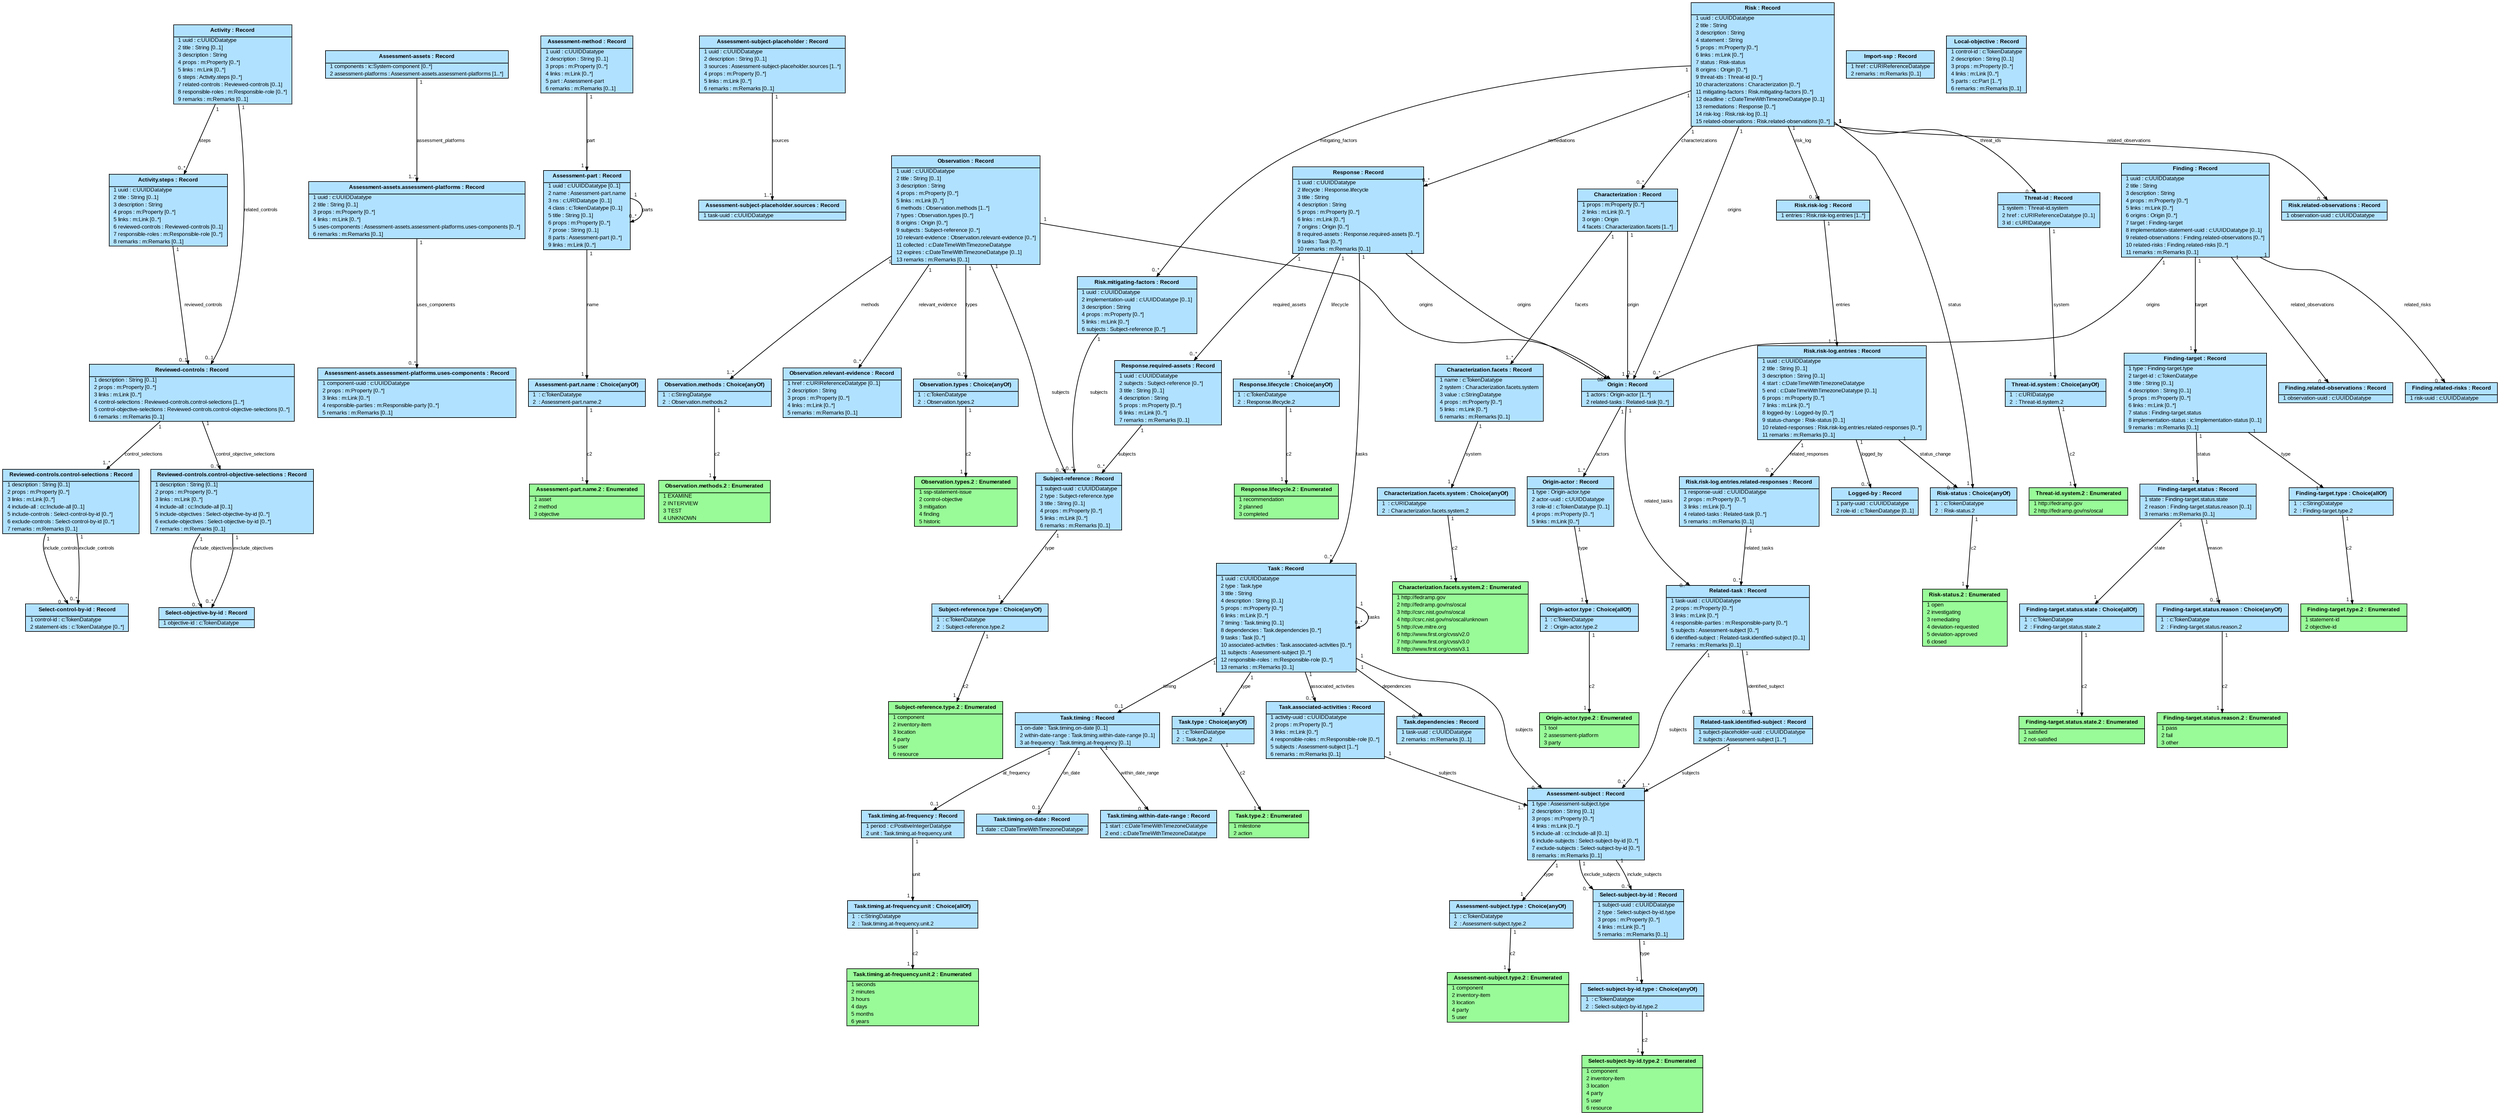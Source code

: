 # package: http://csrc.nist.gov/ns/oscal/1.1.2/oscal-assessment-common
# roots: ['Activity', 'Assessment-assets', 'Assessment-method', 'Assessment-subject-placeholder', 'Finding', 'Import-ssp', 'Local-objective', 'Observation', 'Risk']
# namespaces: [['cc', 'http://csrc.nist.gov/ns/oscal/1.1.2/oscal-control-common'], ['c', 'http://csrc.nist.gov/ns/oscal/1.1.2/oscal-common'], ['ic', 'http://csrc.nist.gov/ns/oscal/1.1.2/oscal-implementation-common'], ['m', 'http://csrc.nist.gov/ns/oscal/1.1.2/oscal-metadata']]
# config: {'$MaxString': 1000, '$Sys': '.', '$TypeName': '^[$A-Z][-.$A-Za-z0-9]{0,96}$', '$FieldName': '^[$a-z][-_$A-Za-z0-9]{0,63}$'}

digraph G {
  graph [fontname=Arial, fontsize=12];
  node [fontname=Arial, fontsize=8, shape=plain, style=filled, fillcolor=lightskyblue1];
  edge [fontname=Arial, fontsize=7, arrowsize=0.5, labelangle=45.0, labeldistance=0.9];
  bgcolor="transparent";

n0 [label=<<table cellborder="0" cellpadding="1" cellspacing="0">
<tr><td cellpadding="4"><b>  Activity : Record  </b></td></tr><hr/>
  <tr><td align="left">  1 uuid : c:UUIDDatatype  </td></tr>
  <tr><td align="left">  2 title : String [0..1]  </td></tr>
  <tr><td align="left">  3 description : String  </td></tr>
  <tr><td align="left">  4 props : m:Property [0..*]  </td></tr>
  <tr><td align="left">  5 links : m:Link [0..*]  </td></tr>
  <tr><td align="left">  6 steps : Activity.steps [0..*]  </td></tr>
  <tr><td align="left">  7 related-controls : Reviewed-controls [0..1]  </td></tr>
  <tr><td align="left">  8 responsible-roles : m:Responsible-role [0..*]  </td></tr>
  <tr><td align="left">  9 remarks : m:Remarks [0..1]  </td></tr>
</table>>]

n1 [label=<<table cellborder="0" cellpadding="1" cellspacing="0">
<tr><td cellpadding="4"><b>  Activity.steps : Record  </b></td></tr><hr/>
  <tr><td align="left">  1 uuid : c:UUIDDatatype  </td></tr>
  <tr><td align="left">  2 title : String [0..1]  </td></tr>
  <tr><td align="left">  3 description : String  </td></tr>
  <tr><td align="left">  4 props : m:Property [0..*]  </td></tr>
  <tr><td align="left">  5 links : m:Link [0..*]  </td></tr>
  <tr><td align="left">  6 reviewed-controls : Reviewed-controls [0..1]  </td></tr>
  <tr><td align="left">  7 responsible-roles : m:Responsible-role [0..*]  </td></tr>
  <tr><td align="left">  8 remarks : m:Remarks [0..1]  </td></tr>
</table>>]

n2 [label=<<table cellborder="0" cellpadding="1" cellspacing="0">
<tr><td cellpadding="4"><b>  Reviewed-controls : Record  </b></td></tr><hr/>
  <tr><td align="left">  1 description : String [0..1]  </td></tr>
  <tr><td align="left">  2 props : m:Property [0..*]  </td></tr>
  <tr><td align="left">  3 links : m:Link [0..*]  </td></tr>
  <tr><td align="left">  4 control-selections : Reviewed-controls.control-selections [1..*]  </td></tr>
  <tr><td align="left">  5 control-objective-selections : Reviewed-controls.control-objective-selections [0..*]  </td></tr>
  <tr><td align="left">  6 remarks : m:Remarks [0..1]  </td></tr>
</table>>]

n3 [label=<<table cellborder="0" cellpadding="1" cellspacing="0">
<tr><td cellpadding="4"><b>  Reviewed-controls.control-selections : Record  </b></td></tr><hr/>
  <tr><td align="left">  1 description : String [0..1]  </td></tr>
  <tr><td align="left">  2 props : m:Property [0..*]  </td></tr>
  <tr><td align="left">  3 links : m:Link [0..*]  </td></tr>
  <tr><td align="left">  4 include-all : cc:Include-all [0..1]  </td></tr>
  <tr><td align="left">  5 include-controls : Select-control-by-id [0..*]  </td></tr>
  <tr><td align="left">  6 exclude-controls : Select-control-by-id [0..*]  </td></tr>
  <tr><td align="left">  7 remarks : m:Remarks [0..1]  </td></tr>
</table>>]

n4 [label=<<table cellborder="0" cellpadding="1" cellspacing="0">
<tr><td cellpadding="4"><b>  Select-control-by-id : Record  </b></td></tr><hr/>
  <tr><td align="left">  1 control-id : c:TokenDatatype  </td></tr>
  <tr><td align="left">  2 statement-ids : c:TokenDatatype [0..*]  </td></tr>
</table>>]

n5 [label=<<table cellborder="0" cellpadding="1" cellspacing="0">
<tr><td cellpadding="4"><b>  Reviewed-controls.control-objective-selections : Record  </b></td></tr><hr/>
  <tr><td align="left">  1 description : String [0..1]  </td></tr>
  <tr><td align="left">  2 props : m:Property [0..*]  </td></tr>
  <tr><td align="left">  3 links : m:Link [0..*]  </td></tr>
  <tr><td align="left">  4 include-all : cc:Include-all [0..1]  </td></tr>
  <tr><td align="left">  5 include-objectives : Select-objective-by-id [0..*]  </td></tr>
  <tr><td align="left">  6 exclude-objectives : Select-objective-by-id [0..*]  </td></tr>
  <tr><td align="left">  7 remarks : m:Remarks [0..1]  </td></tr>
</table>>]

n6 [label=<<table cellborder="0" cellpadding="1" cellspacing="0">
<tr><td cellpadding="4"><b>  Select-objective-by-id : Record  </b></td></tr><hr/>
  <tr><td align="left">  1 objective-id : c:TokenDatatype  </td></tr>
</table>>]

n7 [label=<<table cellborder="0" cellpadding="1" cellspacing="0">
<tr><td cellpadding="4"><b>  Assessment-assets : Record  </b></td></tr><hr/>
  <tr><td align="left">  1 components : ic:System-component [0..*]  </td></tr>
  <tr><td align="left">  2 assessment-platforms : Assessment-assets.assessment-platforms [1..*]  </td></tr>
</table>>]

n8 [label=<<table cellborder="0" cellpadding="1" cellspacing="0">
<tr><td cellpadding="4"><b>  Assessment-assets.assessment-platforms : Record  </b></td></tr><hr/>
  <tr><td align="left">  1 uuid : c:UUIDDatatype  </td></tr>
  <tr><td align="left">  2 title : String [0..1]  </td></tr>
  <tr><td align="left">  3 props : m:Property [0..*]  </td></tr>
  <tr><td align="left">  4 links : m:Link [0..*]  </td></tr>
  <tr><td align="left">  5 uses-components : Assessment-assets.assessment-platforms.uses-components [0..*]  </td></tr>
  <tr><td align="left">  6 remarks : m:Remarks [0..1]  </td></tr>
</table>>]

n9 [label=<<table cellborder="0" cellpadding="1" cellspacing="0">
<tr><td cellpadding="4"><b>  Assessment-assets.assessment-platforms.uses-components : Record  </b></td></tr><hr/>
  <tr><td align="left">  1 component-uuid : c:UUIDDatatype  </td></tr>
  <tr><td align="left">  2 props : m:Property [0..*]  </td></tr>
  <tr><td align="left">  3 links : m:Link [0..*]  </td></tr>
  <tr><td align="left">  4 responsible-parties : m:Responsible-party [0..*]  </td></tr>
  <tr><td align="left">  5 remarks : m:Remarks [0..1]  </td></tr>
</table>>]

n10 [label=<<table cellborder="0" cellpadding="1" cellspacing="0">
<tr><td cellpadding="4"><b>  Assessment-method : Record  </b></td></tr><hr/>
  <tr><td align="left">  1 uuid : c:UUIDDatatype  </td></tr>
  <tr><td align="left">  2 description : String [0..1]  </td></tr>
  <tr><td align="left">  3 props : m:Property [0..*]  </td></tr>
  <tr><td align="left">  4 links : m:Link [0..*]  </td></tr>
  <tr><td align="left">  5 part : Assessment-part  </td></tr>
  <tr><td align="left">  6 remarks : m:Remarks [0..1]  </td></tr>
</table>>]

n11 [label=<<table cellborder="0" cellpadding="1" cellspacing="0">
<tr><td cellpadding="4"><b>  Assessment-part : Record  </b></td></tr><hr/>
  <tr><td align="left">  1 uuid : c:UUIDDatatype [0..1]  </td></tr>
  <tr><td align="left">  2 name : Assessment-part.name  </td></tr>
  <tr><td align="left">  3 ns : c:URIDatatype [0..1]  </td></tr>
  <tr><td align="left">  4 class : c:TokenDatatype [0..1]  </td></tr>
  <tr><td align="left">  5 title : String [0..1]  </td></tr>
  <tr><td align="left">  6 props : m:Property [0..*]  </td></tr>
  <tr><td align="left">  7 prose : String [0..1]  </td></tr>
  <tr><td align="left">  8 parts : Assessment-part [0..*]  </td></tr>
  <tr><td align="left">  9 links : m:Link [0..*]  </td></tr>
</table>>]

n12 [label=<<table cellborder="0" cellpadding="1" cellspacing="0">
<tr><td cellpadding="4"><b>  Assessment-part.name : Choice(anyOf)  </b></td></tr><hr/>
  <tr><td align="left">  1  : c:TokenDatatype  </td></tr>
  <tr><td align="left">  2  : Assessment-part.name.2  </td></tr>
</table>>]

n13 [fillcolor=palegreen, label=<<table cellborder="0" cellpadding="1" cellspacing="0">
<tr><td cellpadding="4"><b>  Assessment-part.name.2 : Enumerated  </b></td></tr><hr/>
  <tr><td align="left">  1 asset  </td></tr>
  <tr><td align="left">  2 method  </td></tr>
  <tr><td align="left">  3 objective  </td></tr>
</table>>]

n14 [label=<<table cellborder="0" cellpadding="1" cellspacing="0">
<tr><td cellpadding="4"><b>  Assessment-subject-placeholder : Record  </b></td></tr><hr/>
  <tr><td align="left">  1 uuid : c:UUIDDatatype  </td></tr>
  <tr><td align="left">  2 description : String [0..1]  </td></tr>
  <tr><td align="left">  3 sources : Assessment-subject-placeholder.sources [1..*]  </td></tr>
  <tr><td align="left">  4 props : m:Property [0..*]  </td></tr>
  <tr><td align="left">  5 links : m:Link [0..*]  </td></tr>
  <tr><td align="left">  6 remarks : m:Remarks [0..1]  </td></tr>
</table>>]

n15 [label=<<table cellborder="0" cellpadding="1" cellspacing="0">
<tr><td cellpadding="4"><b>  Assessment-subject-placeholder.sources : Record  </b></td></tr><hr/>
  <tr><td align="left">  1 task-uuid : c:UUIDDatatype  </td></tr>
</table>>]

n16 [label=<<table cellborder="0" cellpadding="1" cellspacing="0">
<tr><td cellpadding="4"><b>  Finding : Record  </b></td></tr><hr/>
  <tr><td align="left">  1 uuid : c:UUIDDatatype  </td></tr>
  <tr><td align="left">  2 title : String  </td></tr>
  <tr><td align="left">  3 description : String  </td></tr>
  <tr><td align="left">  4 props : m:Property [0..*]  </td></tr>
  <tr><td align="left">  5 links : m:Link [0..*]  </td></tr>
  <tr><td align="left">  6 origins : Origin [0..*]  </td></tr>
  <tr><td align="left">  7 target : Finding-target  </td></tr>
  <tr><td align="left">  8 implementation-statement-uuid : c:UUIDDatatype [0..1]  </td></tr>
  <tr><td align="left">  9 related-observations : Finding.related-observations [0..*]  </td></tr>
  <tr><td align="left">  10 related-risks : Finding.related-risks [0..*]  </td></tr>
  <tr><td align="left">  11 remarks : m:Remarks [0..1]  </td></tr>
</table>>]

n17 [label=<<table cellborder="0" cellpadding="1" cellspacing="0">
<tr><td cellpadding="4"><b>  Origin : Record  </b></td></tr><hr/>
  <tr><td align="left">  1 actors : Origin-actor [1..*]  </td></tr>
  <tr><td align="left">  2 related-tasks : Related-task [0..*]  </td></tr>
</table>>]

n18 [label=<<table cellborder="0" cellpadding="1" cellspacing="0">
<tr><td cellpadding="4"><b>  Origin-actor : Record  </b></td></tr><hr/>
  <tr><td align="left">  1 type : Origin-actor.type  </td></tr>
  <tr><td align="left">  2 actor-uuid : c:UUIDDatatype  </td></tr>
  <tr><td align="left">  3 role-id : c:TokenDatatype [0..1]  </td></tr>
  <tr><td align="left">  4 props : m:Property [0..*]  </td></tr>
  <tr><td align="left">  5 links : m:Link [0..*]  </td></tr>
</table>>]

n19 [label=<<table cellborder="0" cellpadding="1" cellspacing="0">
<tr><td cellpadding="4"><b>  Origin-actor.type : Choice(allOf)  </b></td></tr><hr/>
  <tr><td align="left">  1  : c:TokenDatatype  </td></tr>
  <tr><td align="left">  2  : Origin-actor.type.2  </td></tr>
</table>>]

n20 [fillcolor=palegreen, label=<<table cellborder="0" cellpadding="1" cellspacing="0">
<tr><td cellpadding="4"><b>  Origin-actor.type.2 : Enumerated  </b></td></tr><hr/>
  <tr><td align="left">  1 tool  </td></tr>
  <tr><td align="left">  2 assessment-platform  </td></tr>
  <tr><td align="left">  3 party  </td></tr>
</table>>]

n21 [label=<<table cellborder="0" cellpadding="1" cellspacing="0">
<tr><td cellpadding="4"><b>  Related-task : Record  </b></td></tr><hr/>
  <tr><td align="left">  1 task-uuid : c:UUIDDatatype  </td></tr>
  <tr><td align="left">  2 props : m:Property [0..*]  </td></tr>
  <tr><td align="left">  3 links : m:Link [0..*]  </td></tr>
  <tr><td align="left">  4 responsible-parties : m:Responsible-party [0..*]  </td></tr>
  <tr><td align="left">  5 subjects : Assessment-subject [0..*]  </td></tr>
  <tr><td align="left">  6 identified-subject : Related-task.identified-subject [0..1]  </td></tr>
  <tr><td align="left">  7 remarks : m:Remarks [0..1]  </td></tr>
</table>>]

n22 [label=<<table cellborder="0" cellpadding="1" cellspacing="0">
<tr><td cellpadding="4"><b>  Assessment-subject : Record  </b></td></tr><hr/>
  <tr><td align="left">  1 type : Assessment-subject.type  </td></tr>
  <tr><td align="left">  2 description : String [0..1]  </td></tr>
  <tr><td align="left">  3 props : m:Property [0..*]  </td></tr>
  <tr><td align="left">  4 links : m:Link [0..*]  </td></tr>
  <tr><td align="left">  5 include-all : cc:Include-all [0..1]  </td></tr>
  <tr><td align="left">  6 include-subjects : Select-subject-by-id [0..*]  </td></tr>
  <tr><td align="left">  7 exclude-subjects : Select-subject-by-id [0..*]  </td></tr>
  <tr><td align="left">  8 remarks : m:Remarks [0..1]  </td></tr>
</table>>]

n23 [label=<<table cellborder="0" cellpadding="1" cellspacing="0">
<tr><td cellpadding="4"><b>  Assessment-subject.type : Choice(anyOf)  </b></td></tr><hr/>
  <tr><td align="left">  1  : c:TokenDatatype  </td></tr>
  <tr><td align="left">  2  : Assessment-subject.type.2  </td></tr>
</table>>]

n24 [fillcolor=palegreen, label=<<table cellborder="0" cellpadding="1" cellspacing="0">
<tr><td cellpadding="4"><b>  Assessment-subject.type.2 : Enumerated  </b></td></tr><hr/>
  <tr><td align="left">  1 component  </td></tr>
  <tr><td align="left">  2 inventory-item  </td></tr>
  <tr><td align="left">  3 location  </td></tr>
  <tr><td align="left">  4 party  </td></tr>
  <tr><td align="left">  5 user  </td></tr>
</table>>]

n25 [label=<<table cellborder="0" cellpadding="1" cellspacing="0">
<tr><td cellpadding="4"><b>  Select-subject-by-id : Record  </b></td></tr><hr/>
  <tr><td align="left">  1 subject-uuid : c:UUIDDatatype  </td></tr>
  <tr><td align="left">  2 type : Select-subject-by-id.type  </td></tr>
  <tr><td align="left">  3 props : m:Property [0..*]  </td></tr>
  <tr><td align="left">  4 links : m:Link [0..*]  </td></tr>
  <tr><td align="left">  5 remarks : m:Remarks [0..1]  </td></tr>
</table>>]

n26 [label=<<table cellborder="0" cellpadding="1" cellspacing="0">
<tr><td cellpadding="4"><b>  Select-subject-by-id.type : Choice(anyOf)  </b></td></tr><hr/>
  <tr><td align="left">  1  : c:TokenDatatype  </td></tr>
  <tr><td align="left">  2  : Select-subject-by-id.type.2  </td></tr>
</table>>]

n27 [fillcolor=palegreen, label=<<table cellborder="0" cellpadding="1" cellspacing="0">
<tr><td cellpadding="4"><b>  Select-subject-by-id.type.2 : Enumerated  </b></td></tr><hr/>
  <tr><td align="left">  1 component  </td></tr>
  <tr><td align="left">  2 inventory-item  </td></tr>
  <tr><td align="left">  3 location  </td></tr>
  <tr><td align="left">  4 party  </td></tr>
  <tr><td align="left">  5 user  </td></tr>
  <tr><td align="left">  6 resource  </td></tr>
</table>>]

n28 [label=<<table cellborder="0" cellpadding="1" cellspacing="0">
<tr><td cellpadding="4"><b>  Related-task.identified-subject : Record  </b></td></tr><hr/>
  <tr><td align="left">  1 subject-placeholder-uuid : c:UUIDDatatype  </td></tr>
  <tr><td align="left">  2 subjects : Assessment-subject [1..*]  </td></tr>
</table>>]

n29 [label=<<table cellborder="0" cellpadding="1" cellspacing="0">
<tr><td cellpadding="4"><b>  Finding-target : Record  </b></td></tr><hr/>
  <tr><td align="left">  1 type : Finding-target.type  </td></tr>
  <tr><td align="left">  2 target-id : c:TokenDatatype  </td></tr>
  <tr><td align="left">  3 title : String [0..1]  </td></tr>
  <tr><td align="left">  4 description : String [0..1]  </td></tr>
  <tr><td align="left">  5 props : m:Property [0..*]  </td></tr>
  <tr><td align="left">  6 links : m:Link [0..*]  </td></tr>
  <tr><td align="left">  7 status : Finding-target.status  </td></tr>
  <tr><td align="left">  8 implementation-status : ic:Implementation-status [0..1]  </td></tr>
  <tr><td align="left">  9 remarks : m:Remarks [0..1]  </td></tr>
</table>>]

n30 [label=<<table cellborder="0" cellpadding="1" cellspacing="0">
<tr><td cellpadding="4"><b>  Finding-target.type : Choice(allOf)  </b></td></tr><hr/>
  <tr><td align="left">  1  : c:StringDatatype  </td></tr>
  <tr><td align="left">  2  : Finding-target.type.2  </td></tr>
</table>>]

n31 [fillcolor=palegreen, label=<<table cellborder="0" cellpadding="1" cellspacing="0">
<tr><td cellpadding="4"><b>  Finding-target.type.2 : Enumerated  </b></td></tr><hr/>
  <tr><td align="left">  1 statement-id  </td></tr>
  <tr><td align="left">  2 objective-id  </td></tr>
</table>>]

n32 [label=<<table cellborder="0" cellpadding="1" cellspacing="0">
<tr><td cellpadding="4"><b>  Finding-target.status : Record  </b></td></tr><hr/>
  <tr><td align="left">  1 state : Finding-target.status.state  </td></tr>
  <tr><td align="left">  2 reason : Finding-target.status.reason [0..1]  </td></tr>
  <tr><td align="left">  3 remarks : m:Remarks [0..1]  </td></tr>
</table>>]

n33 [label=<<table cellborder="0" cellpadding="1" cellspacing="0">
<tr><td cellpadding="4"><b>  Finding-target.status.state : Choice(allOf)  </b></td></tr><hr/>
  <tr><td align="left">  1  : c:TokenDatatype  </td></tr>
  <tr><td align="left">  2  : Finding-target.status.state.2  </td></tr>
</table>>]

n34 [fillcolor=palegreen, label=<<table cellborder="0" cellpadding="1" cellspacing="0">
<tr><td cellpadding="4"><b>  Finding-target.status.state.2 : Enumerated  </b></td></tr><hr/>
  <tr><td align="left">  1 satisfied  </td></tr>
  <tr><td align="left">  2 not-satisfied  </td></tr>
</table>>]

n35 [label=<<table cellborder="0" cellpadding="1" cellspacing="0">
<tr><td cellpadding="4"><b>  Finding-target.status.reason : Choice(anyOf)  </b></td></tr><hr/>
  <tr><td align="left">  1  : c:TokenDatatype  </td></tr>
  <tr><td align="left">  2  : Finding-target.status.reason.2  </td></tr>
</table>>]

n36 [fillcolor=palegreen, label=<<table cellborder="0" cellpadding="1" cellspacing="0">
<tr><td cellpadding="4"><b>  Finding-target.status.reason.2 : Enumerated  </b></td></tr><hr/>
  <tr><td align="left">  1 pass  </td></tr>
  <tr><td align="left">  2 fail  </td></tr>
  <tr><td align="left">  3 other  </td></tr>
</table>>]

n37 [label=<<table cellborder="0" cellpadding="1" cellspacing="0">
<tr><td cellpadding="4"><b>  Finding.related-observations : Record  </b></td></tr><hr/>
  <tr><td align="left">  1 observation-uuid : c:UUIDDatatype  </td></tr>
</table>>]

n38 [label=<<table cellborder="0" cellpadding="1" cellspacing="0">
<tr><td cellpadding="4"><b>  Finding.related-risks : Record  </b></td></tr><hr/>
  <tr><td align="left">  1 risk-uuid : c:UUIDDatatype  </td></tr>
</table>>]

n39 [label=<<table cellborder="0" cellpadding="1" cellspacing="0">
<tr><td cellpadding="4"><b>  Import-ssp : Record  </b></td></tr><hr/>
  <tr><td align="left">  1 href : c:URIReferenceDatatype  </td></tr>
  <tr><td align="left">  2 remarks : m:Remarks [0..1]  </td></tr>
</table>>]

n40 [label=<<table cellborder="0" cellpadding="1" cellspacing="0">
<tr><td cellpadding="4"><b>  Local-objective : Record  </b></td></tr><hr/>
  <tr><td align="left">  1 control-id : c:TokenDatatype  </td></tr>
  <tr><td align="left">  2 description : String [0..1]  </td></tr>
  <tr><td align="left">  3 props : m:Property [0..*]  </td></tr>
  <tr><td align="left">  4 links : m:Link [0..*]  </td></tr>
  <tr><td align="left">  5 parts : cc:Part [1..*]  </td></tr>
  <tr><td align="left">  6 remarks : m:Remarks [0..1]  </td></tr>
</table>>]

n41 [label=<<table cellborder="0" cellpadding="1" cellspacing="0">
<tr><td cellpadding="4"><b>  Observation : Record  </b></td></tr><hr/>
  <tr><td align="left">  1 uuid : c:UUIDDatatype  </td></tr>
  <tr><td align="left">  2 title : String [0..1]  </td></tr>
  <tr><td align="left">  3 description : String  </td></tr>
  <tr><td align="left">  4 props : m:Property [0..*]  </td></tr>
  <tr><td align="left">  5 links : m:Link [0..*]  </td></tr>
  <tr><td align="left">  6 methods : Observation.methods [1..*]  </td></tr>
  <tr><td align="left">  7 types : Observation.types [0..*]  </td></tr>
  <tr><td align="left">  8 origins : Origin [0..*]  </td></tr>
  <tr><td align="left">  9 subjects : Subject-reference [0..*]  </td></tr>
  <tr><td align="left">  10 relevant-evidence : Observation.relevant-evidence [0..*]  </td></tr>
  <tr><td align="left">  11 collected : c:DateTimeWithTimezoneDatatype  </td></tr>
  <tr><td align="left">  12 expires : c:DateTimeWithTimezoneDatatype [0..1]  </td></tr>
  <tr><td align="left">  13 remarks : m:Remarks [0..1]  </td></tr>
</table>>]

n42 [label=<<table cellborder="0" cellpadding="1" cellspacing="0">
<tr><td cellpadding="4"><b>  Observation.methods : Choice(anyOf)  </b></td></tr><hr/>
  <tr><td align="left">  1  : c:StringDatatype  </td></tr>
  <tr><td align="left">  2  : Observation.methods.2  </td></tr>
</table>>]

n43 [fillcolor=palegreen, label=<<table cellborder="0" cellpadding="1" cellspacing="0">
<tr><td cellpadding="4"><b>  Observation.methods.2 : Enumerated  </b></td></tr><hr/>
  <tr><td align="left">  1 EXAMINE  </td></tr>
  <tr><td align="left">  2 INTERVIEW  </td></tr>
  <tr><td align="left">  3 TEST  </td></tr>
  <tr><td align="left">  4 UNKNOWN  </td></tr>
</table>>]

n44 [label=<<table cellborder="0" cellpadding="1" cellspacing="0">
<tr><td cellpadding="4"><b>  Observation.types : Choice(anyOf)  </b></td></tr><hr/>
  <tr><td align="left">  1  : c:TokenDatatype  </td></tr>
  <tr><td align="left">  2  : Observation.types.2  </td></tr>
</table>>]

n45 [fillcolor=palegreen, label=<<table cellborder="0" cellpadding="1" cellspacing="0">
<tr><td cellpadding="4"><b>  Observation.types.2 : Enumerated  </b></td></tr><hr/>
  <tr><td align="left">  1 ssp-statement-issue  </td></tr>
  <tr><td align="left">  2 control-objective  </td></tr>
  <tr><td align="left">  3 mitigation  </td></tr>
  <tr><td align="left">  4 finding  </td></tr>
  <tr><td align="left">  5 historic  </td></tr>
</table>>]

n46 [label=<<table cellborder="0" cellpadding="1" cellspacing="0">
<tr><td cellpadding="4"><b>  Subject-reference : Record  </b></td></tr><hr/>
  <tr><td align="left">  1 subject-uuid : c:UUIDDatatype  </td></tr>
  <tr><td align="left">  2 type : Subject-reference.type  </td></tr>
  <tr><td align="left">  3 title : String [0..1]  </td></tr>
  <tr><td align="left">  4 props : m:Property [0..*]  </td></tr>
  <tr><td align="left">  5 links : m:Link [0..*]  </td></tr>
  <tr><td align="left">  6 remarks : m:Remarks [0..1]  </td></tr>
</table>>]

n47 [label=<<table cellborder="0" cellpadding="1" cellspacing="0">
<tr><td cellpadding="4"><b>  Subject-reference.type : Choice(anyOf)  </b></td></tr><hr/>
  <tr><td align="left">  1  : c:TokenDatatype  </td></tr>
  <tr><td align="left">  2  : Subject-reference.type.2  </td></tr>
</table>>]

n48 [fillcolor=palegreen, label=<<table cellborder="0" cellpadding="1" cellspacing="0">
<tr><td cellpadding="4"><b>  Subject-reference.type.2 : Enumerated  </b></td></tr><hr/>
  <tr><td align="left">  1 component  </td></tr>
  <tr><td align="left">  2 inventory-item  </td></tr>
  <tr><td align="left">  3 location  </td></tr>
  <tr><td align="left">  4 party  </td></tr>
  <tr><td align="left">  5 user  </td></tr>
  <tr><td align="left">  6 resource  </td></tr>
</table>>]

n49 [label=<<table cellborder="0" cellpadding="1" cellspacing="0">
<tr><td cellpadding="4"><b>  Observation.relevant-evidence : Record  </b></td></tr><hr/>
  <tr><td align="left">  1 href : c:URIReferenceDatatype [0..1]  </td></tr>
  <tr><td align="left">  2 description : String  </td></tr>
  <tr><td align="left">  3 props : m:Property [0..*]  </td></tr>
  <tr><td align="left">  4 links : m:Link [0..*]  </td></tr>
  <tr><td align="left">  5 remarks : m:Remarks [0..1]  </td></tr>
</table>>]

n50 [label=<<table cellborder="0" cellpadding="1" cellspacing="0">
<tr><td cellpadding="4"><b>  Risk : Record  </b></td></tr><hr/>
  <tr><td align="left">  1 uuid : c:UUIDDatatype  </td></tr>
  <tr><td align="left">  2 title : String  </td></tr>
  <tr><td align="left">  3 description : String  </td></tr>
  <tr><td align="left">  4 statement : String  </td></tr>
  <tr><td align="left">  5 props : m:Property [0..*]  </td></tr>
  <tr><td align="left">  6 links : m:Link [0..*]  </td></tr>
  <tr><td align="left">  7 status : Risk-status  </td></tr>
  <tr><td align="left">  8 origins : Origin [0..*]  </td></tr>
  <tr><td align="left">  9 threat-ids : Threat-id [0..*]  </td></tr>
  <tr><td align="left">  10 characterizations : Characterization [0..*]  </td></tr>
  <tr><td align="left">  11 mitigating-factors : Risk.mitigating-factors [0..*]  </td></tr>
  <tr><td align="left">  12 deadline : c:DateTimeWithTimezoneDatatype [0..1]  </td></tr>
  <tr><td align="left">  13 remediations : Response [0..*]  </td></tr>
  <tr><td align="left">  14 risk-log : Risk.risk-log [0..1]  </td></tr>
  <tr><td align="left">  15 related-observations : Risk.related-observations [0..*]  </td></tr>
</table>>]

n51 [label=<<table cellborder="0" cellpadding="1" cellspacing="0">
<tr><td cellpadding="4"><b>  Risk-status : Choice(anyOf)  </b></td></tr><hr/>
  <tr><td align="left">  1  : c:TokenDatatype  </td></tr>
  <tr><td align="left">  2  : Risk-status.2  </td></tr>
</table>>]

n52 [fillcolor=palegreen, label=<<table cellborder="0" cellpadding="1" cellspacing="0">
<tr><td cellpadding="4"><b>  Risk-status.2 : Enumerated  </b></td></tr><hr/>
  <tr><td align="left">  1 open  </td></tr>
  <tr><td align="left">  2 investigating  </td></tr>
  <tr><td align="left">  3 remediating  </td></tr>
  <tr><td align="left">  4 deviation-requested  </td></tr>
  <tr><td align="left">  5 deviation-approved  </td></tr>
  <tr><td align="left">  6 closed  </td></tr>
</table>>]

n53 [label=<<table cellborder="0" cellpadding="1" cellspacing="0">
<tr><td cellpadding="4"><b>  Threat-id : Record  </b></td></tr><hr/>
  <tr><td align="left">  1 system : Threat-id.system  </td></tr>
  <tr><td align="left">  2 href : c:URIReferenceDatatype [0..1]  </td></tr>
  <tr><td align="left">  3 id : c:URIDatatype  </td></tr>
</table>>]

n54 [label=<<table cellborder="0" cellpadding="1" cellspacing="0">
<tr><td cellpadding="4"><b>  Threat-id.system : Choice(anyOf)  </b></td></tr><hr/>
  <tr><td align="left">  1  : c:URIDatatype  </td></tr>
  <tr><td align="left">  2  : Threat-id.system.2  </td></tr>
</table>>]

n55 [fillcolor=palegreen, label=<<table cellborder="0" cellpadding="1" cellspacing="0">
<tr><td cellpadding="4"><b>  Threat-id.system.2 : Enumerated  </b></td></tr><hr/>
  <tr><td align="left">  1 http://fedramp.gov  </td></tr>
  <tr><td align="left">  2 http://fedramp.gov/ns/oscal  </td></tr>
</table>>]

n56 [label=<<table cellborder="0" cellpadding="1" cellspacing="0">
<tr><td cellpadding="4"><b>  Characterization : Record  </b></td></tr><hr/>
  <tr><td align="left">  1 props : m:Property [0..*]  </td></tr>
  <tr><td align="left">  2 links : m:Link [0..*]  </td></tr>
  <tr><td align="left">  3 origin : Origin  </td></tr>
  <tr><td align="left">  4 facets : Characterization.facets [1..*]  </td></tr>
</table>>]

n57 [label=<<table cellborder="0" cellpadding="1" cellspacing="0">
<tr><td cellpadding="4"><b>  Characterization.facets : Record  </b></td></tr><hr/>
  <tr><td align="left">  1 name : c:TokenDatatype  </td></tr>
  <tr><td align="left">  2 system : Characterization.facets.system  </td></tr>
  <tr><td align="left">  3 value : c:StringDatatype  </td></tr>
  <tr><td align="left">  4 props : m:Property [0..*]  </td></tr>
  <tr><td align="left">  5 links : m:Link [0..*]  </td></tr>
  <tr><td align="left">  6 remarks : m:Remarks [0..1]  </td></tr>
</table>>]

n58 [label=<<table cellborder="0" cellpadding="1" cellspacing="0">
<tr><td cellpadding="4"><b>  Characterization.facets.system : Choice(anyOf)  </b></td></tr><hr/>
  <tr><td align="left">  1  : c:URIDatatype  </td></tr>
  <tr><td align="left">  2  : Characterization.facets.system.2  </td></tr>
</table>>]

n59 [fillcolor=palegreen, label=<<table cellborder="0" cellpadding="1" cellspacing="0">
<tr><td cellpadding="4"><b>  Characterization.facets.system.2 : Enumerated  </b></td></tr><hr/>
  <tr><td align="left">  1 http://fedramp.gov  </td></tr>
  <tr><td align="left">  2 http://fedramp.gov/ns/oscal  </td></tr>
  <tr><td align="left">  3 http://csrc.nist.gov/ns/oscal  </td></tr>
  <tr><td align="left">  4 http://csrc.nist.gov/ns/oscal/unknown  </td></tr>
  <tr><td align="left">  5 http://cve.mitre.org  </td></tr>
  <tr><td align="left">  6 http://www.first.org/cvss/v2.0  </td></tr>
  <tr><td align="left">  7 http://www.first.org/cvss/v3.0  </td></tr>
  <tr><td align="left">  8 http://www.first.org/cvss/v3.1  </td></tr>
</table>>]

n60 [label=<<table cellborder="0" cellpadding="1" cellspacing="0">
<tr><td cellpadding="4"><b>  Risk.mitigating-factors : Record  </b></td></tr><hr/>
  <tr><td align="left">  1 uuid : c:UUIDDatatype  </td></tr>
  <tr><td align="left">  2 implementation-uuid : c:UUIDDatatype [0..1]  </td></tr>
  <tr><td align="left">  3 description : String  </td></tr>
  <tr><td align="left">  4 props : m:Property [0..*]  </td></tr>
  <tr><td align="left">  5 links : m:Link [0..*]  </td></tr>
  <tr><td align="left">  6 subjects : Subject-reference [0..*]  </td></tr>
</table>>]

n61 [label=<<table cellborder="0" cellpadding="1" cellspacing="0">
<tr><td cellpadding="4"><b>  Response : Record  </b></td></tr><hr/>
  <tr><td align="left">  1 uuid : c:UUIDDatatype  </td></tr>
  <tr><td align="left">  2 lifecycle : Response.lifecycle  </td></tr>
  <tr><td align="left">  3 title : String  </td></tr>
  <tr><td align="left">  4 description : String  </td></tr>
  <tr><td align="left">  5 props : m:Property [0..*]  </td></tr>
  <tr><td align="left">  6 links : m:Link [0..*]  </td></tr>
  <tr><td align="left">  7 origins : Origin [0..*]  </td></tr>
  <tr><td align="left">  8 required-assets : Response.required-assets [0..*]  </td></tr>
  <tr><td align="left">  9 tasks : Task [0..*]  </td></tr>
  <tr><td align="left">  10 remarks : m:Remarks [0..1]  </td></tr>
</table>>]

n62 [label=<<table cellborder="0" cellpadding="1" cellspacing="0">
<tr><td cellpadding="4"><b>  Response.lifecycle : Choice(anyOf)  </b></td></tr><hr/>
  <tr><td align="left">  1  : c:TokenDatatype  </td></tr>
  <tr><td align="left">  2  : Response.lifecycle.2  </td></tr>
</table>>]

n63 [fillcolor=palegreen, label=<<table cellborder="0" cellpadding="1" cellspacing="0">
<tr><td cellpadding="4"><b>  Response.lifecycle.2 : Enumerated  </b></td></tr><hr/>
  <tr><td align="left">  1 recommendation  </td></tr>
  <tr><td align="left">  2 planned  </td></tr>
  <tr><td align="left">  3 completed  </td></tr>
</table>>]

n64 [label=<<table cellborder="0" cellpadding="1" cellspacing="0">
<tr><td cellpadding="4"><b>  Response.required-assets : Record  </b></td></tr><hr/>
  <tr><td align="left">  1 uuid : c:UUIDDatatype  </td></tr>
  <tr><td align="left">  2 subjects : Subject-reference [0..*]  </td></tr>
  <tr><td align="left">  3 title : String [0..1]  </td></tr>
  <tr><td align="left">  4 description : String  </td></tr>
  <tr><td align="left">  5 props : m:Property [0..*]  </td></tr>
  <tr><td align="left">  6 links : m:Link [0..*]  </td></tr>
  <tr><td align="left">  7 remarks : m:Remarks [0..1]  </td></tr>
</table>>]

n65 [label=<<table cellborder="0" cellpadding="1" cellspacing="0">
<tr><td cellpadding="4"><b>  Task : Record  </b></td></tr><hr/>
  <tr><td align="left">  1 uuid : c:UUIDDatatype  </td></tr>
  <tr><td align="left">  2 type : Task.type  </td></tr>
  <tr><td align="left">  3 title : String  </td></tr>
  <tr><td align="left">  4 description : String [0..1]  </td></tr>
  <tr><td align="left">  5 props : m:Property [0..*]  </td></tr>
  <tr><td align="left">  6 links : m:Link [0..*]  </td></tr>
  <tr><td align="left">  7 timing : Task.timing [0..1]  </td></tr>
  <tr><td align="left">  8 dependencies : Task.dependencies [0..*]  </td></tr>
  <tr><td align="left">  9 tasks : Task [0..*]  </td></tr>
  <tr><td align="left">  10 associated-activities : Task.associated-activities [0..*]  </td></tr>
  <tr><td align="left">  11 subjects : Assessment-subject [0..*]  </td></tr>
  <tr><td align="left">  12 responsible-roles : m:Responsible-role [0..*]  </td></tr>
  <tr><td align="left">  13 remarks : m:Remarks [0..1]  </td></tr>
</table>>]

n66 [label=<<table cellborder="0" cellpadding="1" cellspacing="0">
<tr><td cellpadding="4"><b>  Task.type : Choice(anyOf)  </b></td></tr><hr/>
  <tr><td align="left">  1  : c:TokenDatatype  </td></tr>
  <tr><td align="left">  2  : Task.type.2  </td></tr>
</table>>]

n67 [fillcolor=palegreen, label=<<table cellborder="0" cellpadding="1" cellspacing="0">
<tr><td cellpadding="4"><b>  Task.type.2 : Enumerated  </b></td></tr><hr/>
  <tr><td align="left">  1 milestone  </td></tr>
  <tr><td align="left">  2 action  </td></tr>
</table>>]

n68 [label=<<table cellborder="0" cellpadding="1" cellspacing="0">
<tr><td cellpadding="4"><b>  Task.timing : Record  </b></td></tr><hr/>
  <tr><td align="left">  1 on-date : Task.timing.on-date [0..1]  </td></tr>
  <tr><td align="left">  2 within-date-range : Task.timing.within-date-range [0..1]  </td></tr>
  <tr><td align="left">  3 at-frequency : Task.timing.at-frequency [0..1]  </td></tr>
</table>>]

n69 [label=<<table cellborder="0" cellpadding="1" cellspacing="0">
<tr><td cellpadding="4"><b>  Task.timing.on-date : Record  </b></td></tr><hr/>
  <tr><td align="left">  1 date : c:DateTimeWithTimezoneDatatype  </td></tr>
</table>>]

n70 [label=<<table cellborder="0" cellpadding="1" cellspacing="0">
<tr><td cellpadding="4"><b>  Task.timing.within-date-range : Record  </b></td></tr><hr/>
  <tr><td align="left">  1 start : c:DateTimeWithTimezoneDatatype  </td></tr>
  <tr><td align="left">  2 end : c:DateTimeWithTimezoneDatatype  </td></tr>
</table>>]

n71 [label=<<table cellborder="0" cellpadding="1" cellspacing="0">
<tr><td cellpadding="4"><b>  Task.timing.at-frequency : Record  </b></td></tr><hr/>
  <tr><td align="left">  1 period : c:PositiveIntegerDatatype  </td></tr>
  <tr><td align="left">  2 unit : Task.timing.at-frequency.unit  </td></tr>
</table>>]

n72 [label=<<table cellborder="0" cellpadding="1" cellspacing="0">
<tr><td cellpadding="4"><b>  Task.timing.at-frequency.unit : Choice(allOf)  </b></td></tr><hr/>
  <tr><td align="left">  1  : c:StringDatatype  </td></tr>
  <tr><td align="left">  2  : Task.timing.at-frequency.unit.2  </td></tr>
</table>>]

n73 [fillcolor=palegreen, label=<<table cellborder="0" cellpadding="1" cellspacing="0">
<tr><td cellpadding="4"><b>  Task.timing.at-frequency.unit.2 : Enumerated  </b></td></tr><hr/>
  <tr><td align="left">  1 seconds  </td></tr>
  <tr><td align="left">  2 minutes  </td></tr>
  <tr><td align="left">  3 hours  </td></tr>
  <tr><td align="left">  4 days  </td></tr>
  <tr><td align="left">  5 months  </td></tr>
  <tr><td align="left">  6 years  </td></tr>
</table>>]

n74 [label=<<table cellborder="0" cellpadding="1" cellspacing="0">
<tr><td cellpadding="4"><b>  Task.dependencies : Record  </b></td></tr><hr/>
  <tr><td align="left">  1 task-uuid : c:UUIDDatatype  </td></tr>
  <tr><td align="left">  2 remarks : m:Remarks [0..1]  </td></tr>
</table>>]

n75 [label=<<table cellborder="0" cellpadding="1" cellspacing="0">
<tr><td cellpadding="4"><b>  Task.associated-activities : Record  </b></td></tr><hr/>
  <tr><td align="left">  1 activity-uuid : c:UUIDDatatype  </td></tr>
  <tr><td align="left">  2 props : m:Property [0..*]  </td></tr>
  <tr><td align="left">  3 links : m:Link [0..*]  </td></tr>
  <tr><td align="left">  4 responsible-roles : m:Responsible-role [0..*]  </td></tr>
  <tr><td align="left">  5 subjects : Assessment-subject [1..*]  </td></tr>
  <tr><td align="left">  6 remarks : m:Remarks [0..1]  </td></tr>
</table>>]

n76 [label=<<table cellborder="0" cellpadding="1" cellspacing="0">
<tr><td cellpadding="4"><b>  Risk.risk-log : Record  </b></td></tr><hr/>
  <tr><td align="left">  1 entries : Risk.risk-log.entries [1..*]  </td></tr>
</table>>]

n77 [label=<<table cellborder="0" cellpadding="1" cellspacing="0">
<tr><td cellpadding="4"><b>  Risk.risk-log.entries : Record  </b></td></tr><hr/>
  <tr><td align="left">  1 uuid : c:UUIDDatatype  </td></tr>
  <tr><td align="left">  2 title : String [0..1]  </td></tr>
  <tr><td align="left">  3 description : String [0..1]  </td></tr>
  <tr><td align="left">  4 start : c:DateTimeWithTimezoneDatatype  </td></tr>
  <tr><td align="left">  5 end : c:DateTimeWithTimezoneDatatype [0..1]  </td></tr>
  <tr><td align="left">  6 props : m:Property [0..*]  </td></tr>
  <tr><td align="left">  7 links : m:Link [0..*]  </td></tr>
  <tr><td align="left">  8 logged-by : Logged-by [0..*]  </td></tr>
  <tr><td align="left">  9 status-change : Risk-status [0..1]  </td></tr>
  <tr><td align="left">  10 related-responses : Risk.risk-log.entries.related-responses [0..*]  </td></tr>
  <tr><td align="left">  11 remarks : m:Remarks [0..1]  </td></tr>
</table>>]

n78 [label=<<table cellborder="0" cellpadding="1" cellspacing="0">
<tr><td cellpadding="4"><b>  Logged-by : Record  </b></td></tr><hr/>
  <tr><td align="left">  1 party-uuid : c:UUIDDatatype  </td></tr>
  <tr><td align="left">  2 role-id : c:TokenDatatype [0..1]  </td></tr>
</table>>]

n79 [label=<<table cellborder="0" cellpadding="1" cellspacing="0">
<tr><td cellpadding="4"><b>  Risk.risk-log.entries.related-responses : Record  </b></td></tr><hr/>
  <tr><td align="left">  1 response-uuid : c:UUIDDatatype  </td></tr>
  <tr><td align="left">  2 props : m:Property [0..*]  </td></tr>
  <tr><td align="left">  3 links : m:Link [0..*]  </td></tr>
  <tr><td align="left">  4 related-tasks : Related-task [0..*]  </td></tr>
  <tr><td align="left">  5 remarks : m:Remarks [0..1]  </td></tr>
</table>>]

n80 [label=<<table cellborder="0" cellpadding="1" cellspacing="0">
<tr><td cellpadding="4"><b>  Risk.related-observations : Record  </b></td></tr><hr/>
  <tr><td align="left">  1 observation-uuid : c:UUIDDatatype  </td></tr>
</table>>]

  n0 -> n1 [label=steps, headlabel="0..*", taillabel="1"]
  n0 -> n2 [label=related_controls, headlabel="0..1", taillabel="1"]
  n1 -> n2 [label=reviewed_controls, headlabel="0..1", taillabel="1"]
  n2 -> n3 [label=control_selections, headlabel="1..*", taillabel="1"]
  n2 -> n5 [label=control_objective_selections, headlabel="0..*", taillabel="1"]
  n3 -> n4 [label=include_controls, headlabel="0..*", taillabel="1"]
  n3 -> n4 [label=exclude_controls, headlabel="0..*", taillabel="1"]
  n5 -> n6 [label=include_objectives, headlabel="0..*", taillabel="1"]
  n5 -> n6 [label=exclude_objectives, headlabel="0..*", taillabel="1"]
  n7 -> n8 [label=assessment_platforms, headlabel="1..*", taillabel="1"]
  n8 -> n9 [label=uses_components, headlabel="0..*", taillabel="1"]
  n10 -> n11 [label=part, headlabel="1", taillabel="1"]
  n11 -> n12 [label=name, headlabel="1", taillabel="1"]
  n11 -> n11 [label=parts, headlabel="0..*", taillabel="1"]
  n12 -> n13 [label=c2, headlabel="1", taillabel="1"]
  n14 -> n15 [label=sources, headlabel="1..*", taillabel="1"]
  n16 -> n17 [label=origins, headlabel="0..*", taillabel="1"]
  n16 -> n29 [label=target, headlabel="1", taillabel="1"]
  n16 -> n37 [label=related_observations, headlabel="0..*", taillabel="1"]
  n16 -> n38 [label=related_risks, headlabel="0..*", taillabel="1"]
  n17 -> n18 [label=actors, headlabel="1..*", taillabel="1"]
  n17 -> n21 [label=related_tasks, headlabel="0..*", taillabel="1"]
  n18 -> n19 [label=type, headlabel="1", taillabel="1"]
  n19 -> n20 [label=c2, headlabel="1", taillabel="1"]
  n21 -> n22 [label=subjects, headlabel="0..*", taillabel="1"]
  n21 -> n28 [label=identified_subject, headlabel="0..1", taillabel="1"]
  n22 -> n23 [label=type, headlabel="1", taillabel="1"]
  n22 -> n25 [label=include_subjects, headlabel="0..*", taillabel="1"]
  n22 -> n25 [label=exclude_subjects, headlabel="0..*", taillabel="1"]
  n23 -> n24 [label=c2, headlabel="1", taillabel="1"]
  n25 -> n26 [label=type, headlabel="1", taillabel="1"]
  n26 -> n27 [label=c2, headlabel="1", taillabel="1"]
  n28 -> n22 [label=subjects, headlabel="1..*", taillabel="1"]
  n29 -> n30 [label=type, headlabel="1", taillabel="1"]
  n29 -> n32 [label=status, headlabel="1", taillabel="1"]
  n30 -> n31 [label=c2, headlabel="1", taillabel="1"]
  n32 -> n33 [label=state, headlabel="1", taillabel="1"]
  n32 -> n35 [label=reason, headlabel="0..1", taillabel="1"]
  n33 -> n34 [label=c2, headlabel="1", taillabel="1"]
  n35 -> n36 [label=c2, headlabel="1", taillabel="1"]
  n41 -> n42 [label=methods, headlabel="1..*", taillabel="1"]
  n41 -> n44 [label=types, headlabel="0..*", taillabel="1"]
  n41 -> n17 [label=origins, headlabel="0..*", taillabel="1"]
  n41 -> n46 [label=subjects, headlabel="0..*", taillabel="1"]
  n41 -> n49 [label=relevant_evidence, headlabel="0..*", taillabel="1"]
  n42 -> n43 [label=c2, headlabel="1", taillabel="1"]
  n44 -> n45 [label=c2, headlabel="1", taillabel="1"]
  n46 -> n47 [label=type, headlabel="1", taillabel="1"]
  n47 -> n48 [label=c2, headlabel="1", taillabel="1"]
  n50 -> n51 [label=status, headlabel="1", taillabel="1"]
  n50 -> n17 [label=origins, headlabel="0..*", taillabel="1"]
  n50 -> n53 [label=threat_ids, headlabel="0..*", taillabel="1"]
  n50 -> n56 [label=characterizations, headlabel="0..*", taillabel="1"]
  n50 -> n60 [label=mitigating_factors, headlabel="0..*", taillabel="1"]
  n50 -> n61 [label=remediations, headlabel="0..*", taillabel="1"]
  n50 -> n76 [label=risk_log, headlabel="0..1", taillabel="1"]
  n50 -> n80 [label=related_observations, headlabel="0..*", taillabel="1"]
  n51 -> n52 [label=c2, headlabel="1", taillabel="1"]
  n53 -> n54 [label=system, headlabel="1", taillabel="1"]
  n54 -> n55 [label=c2, headlabel="1", taillabel="1"]
  n56 -> n17 [label=origin, headlabel="1", taillabel="1"]
  n56 -> n57 [label=facets, headlabel="1..*", taillabel="1"]
  n57 -> n58 [label=system, headlabel="1", taillabel="1"]
  n58 -> n59 [label=c2, headlabel="1", taillabel="1"]
  n60 -> n46 [label=subjects, headlabel="0..*", taillabel="1"]
  n61 -> n62 [label=lifecycle, headlabel="1", taillabel="1"]
  n61 -> n17 [label=origins, headlabel="0..*", taillabel="1"]
  n61 -> n64 [label=required_assets, headlabel="0..*", taillabel="1"]
  n61 -> n65 [label=tasks, headlabel="0..*", taillabel="1"]
  n62 -> n63 [label=c2, headlabel="1", taillabel="1"]
  n64 -> n46 [label=subjects, headlabel="0..*", taillabel="1"]
  n65 -> n66 [label=type, headlabel="1", taillabel="1"]
  n65 -> n68 [label=timing, headlabel="0..1", taillabel="1"]
  n65 -> n74 [label=dependencies, headlabel="0..*", taillabel="1"]
  n65 -> n65 [label=tasks, headlabel="0..*", taillabel="1"]
  n65 -> n75 [label=associated_activities, headlabel="0..*", taillabel="1"]
  n65 -> n22 [label=subjects, headlabel="0..*", taillabel="1"]
  n66 -> n67 [label=c2, headlabel="1", taillabel="1"]
  n68 -> n69 [label=on_date, headlabel="0..1", taillabel="1"]
  n68 -> n70 [label=within_date_range, headlabel="0..1", taillabel="1"]
  n68 -> n71 [label=at_frequency, headlabel="0..1", taillabel="1"]
  n71 -> n72 [label=unit, headlabel="1", taillabel="1"]
  n72 -> n73 [label=c2, headlabel="1", taillabel="1"]
  n75 -> n22 [label=subjects, headlabel="1..*", taillabel="1"]
  n76 -> n77 [label=entries, headlabel="1..*", taillabel="1"]
  n77 -> n78 [label=logged_by, headlabel="0..*", taillabel="1"]
  n77 -> n51 [label=status_change, headlabel="0..1", taillabel="1"]
  n77 -> n79 [label=related_responses, headlabel="0..*", taillabel="1"]
  n79 -> n21 [label=related_tasks, headlabel="0..*", taillabel="1"]
}
